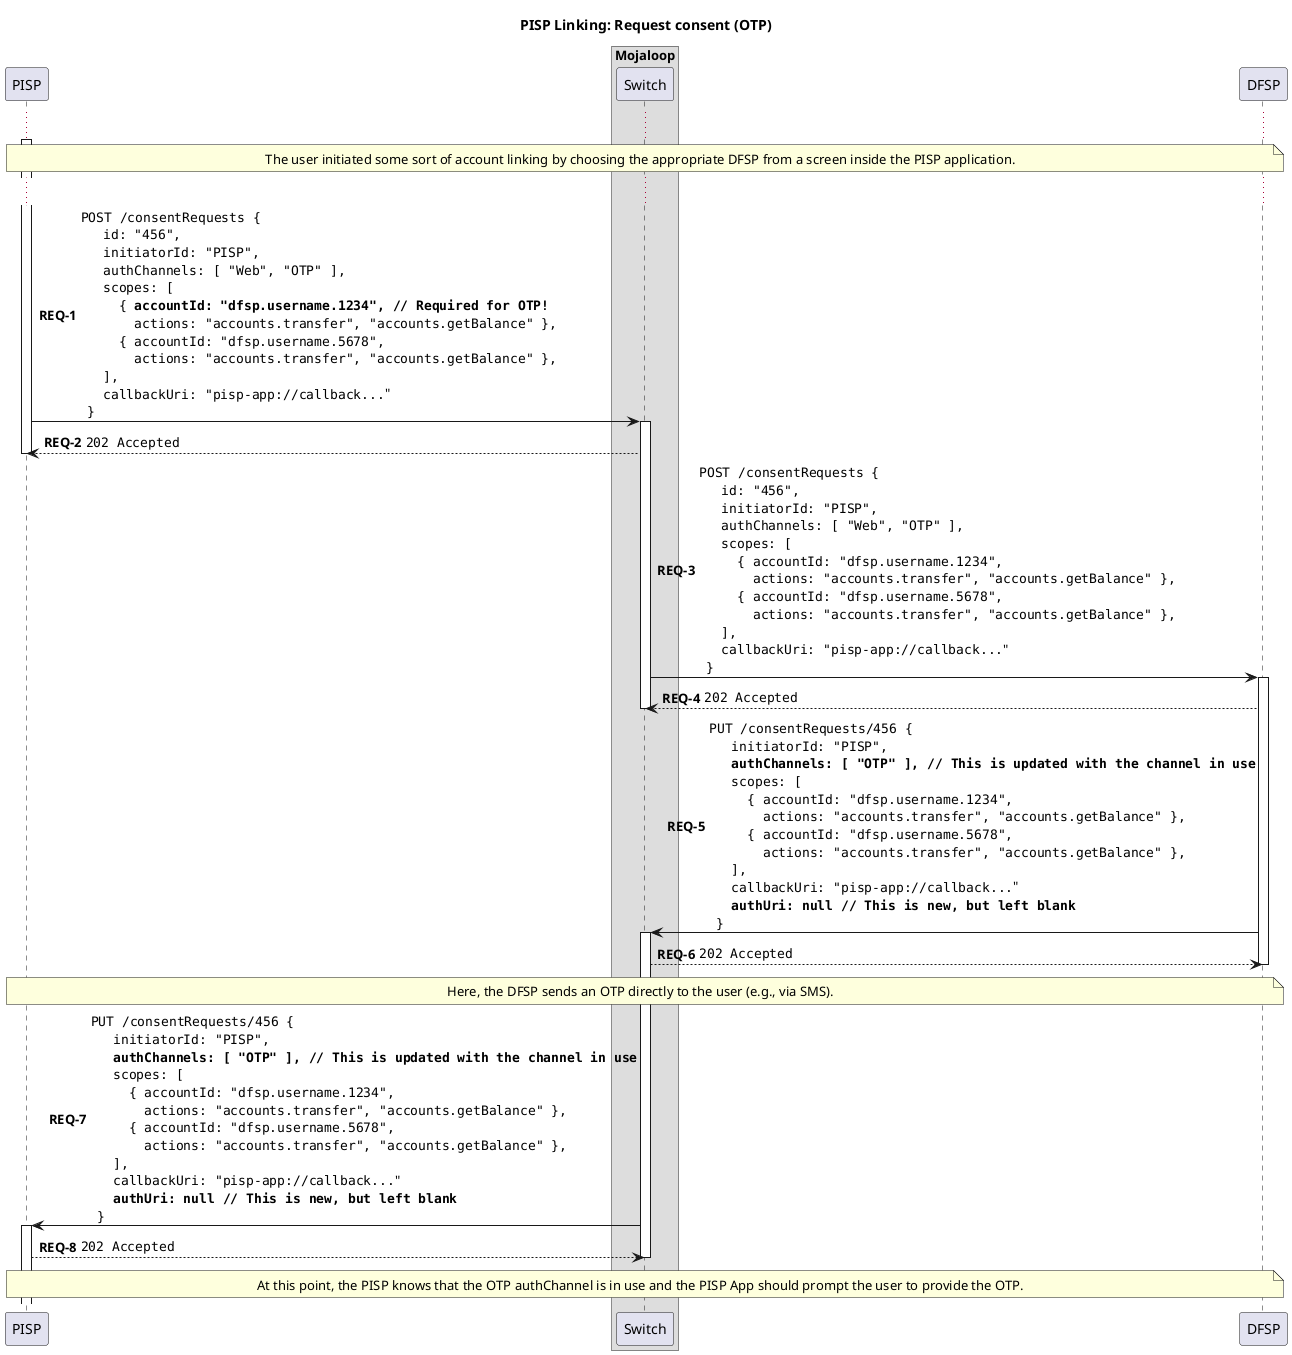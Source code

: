 @startuml

title PISP Linking: Request consent (OTP)

participant "PISP" as PISP

box "Mojaloop"
    participant Switch
end box

participant DFSP

autonumber 1 "<b>REQ-#</b>"

activate PISP

...

note over PISP, DFSP
    The user initiated some sort of account linking by choosing the appropriate DFSP from a screen inside the PISP application.
end note

...

PISP -> Switch ++: ""POST /consentRequests {""\n\
  ""  id: "456",""\n\
  ""  initiatorId: "PISP",""\n\
  ""  authChannels: [ "Web", "OTP" ],""\n\
  ""  scopes: [ ""\n\
  ""    { **accountId: "dfsp.username.1234", // Required for OTP!**""\n\
  ""      actions: "accounts.transfer", "accounts.getBalance" },""\n\
  ""    { accountId: "dfsp.username.5678",""\n\
  ""      actions: "accounts.transfer", "accounts.getBalance" },""\n\
  ""  ],""\n\
  ""  callbackUri: "pisp-app://callback..."""\n\
  ""}""
Switch --> PISP: ""202 Accepted""
deactivate PISP

Switch -> DFSP ++:  ""POST /consentRequests {""\n\
  ""  id: "456",""\n\
  ""  initiatorId: "PISP",""\n\
  ""  authChannels: [ "Web", "OTP" ],""\n\
  ""  scopes: [ ""\n\
  ""    { accountId: "dfsp.username.1234",""\n\
  ""      actions: "accounts.transfer", "accounts.getBalance" },""\n\
  ""    { accountId: "dfsp.username.5678",""\n\
  ""      actions: "accounts.transfer", "accounts.getBalance" },""\n\
  ""  ],""\n\
  ""  callbackUri: "pisp-app://callback..."""\n\
  ""}""
DFSP --> Switch: ""202 Accepted""
deactivate Switch

DFSP -> Switch ++: ""PUT /consentRequests/456 {""\n\
  ""  initiatorId: "PISP",""\n\
  ""  **authChannels: [ "OTP" ], // This is updated with the channel in use**""\n\
  ""  scopes: [ ""\n\
  ""    { accountId: "dfsp.username.1234",""\n\
  ""      actions: "accounts.transfer", "accounts.getBalance" },""\n\
  ""    { accountId: "dfsp.username.5678",""\n\
  ""      actions: "accounts.transfer", "accounts.getBalance" },""\n\
  ""  ],""\n\
  ""  callbackUri: "pisp-app://callback..."""\n\
  ""  **authUri: null // This is new, but left blank**""\n\
  ""}""
Switch --> DFSP: ""202 Accepted""

note over PISP, DFSP
  Here, the DFSP sends an OTP directly to the user (e.g., via SMS).
end note

deactivate DFSP

Switch -> PISP ++: ""PUT /consentRequests/456 {""\n\
  ""  initiatorId: "PISP",""\n\
  ""  **authChannels: [ "OTP" ], // This is updated with the channel in use**""\n\
  ""  scopes: [ ""\n\
  ""    { accountId: "dfsp.username.1234",""\n\
  ""      actions: "accounts.transfer", "accounts.getBalance" },""\n\
  ""    { accountId: "dfsp.username.5678",""\n\
  ""      actions: "accounts.transfer", "accounts.getBalance" },""\n\
  ""  ],""\n\
  ""  callbackUri: "pisp-app://callback..."""\n\
  ""  **authUri: null // This is new, but left blank**""\n\
  ""}""
PISP --> Switch: ""202 Accepted""
deactivate Switch

note over PISP, DFSP
  At this point, the PISP knows that the OTP authChannel is in use and the PISP App should prompt the user to provide the OTP.
end note

@enduml
